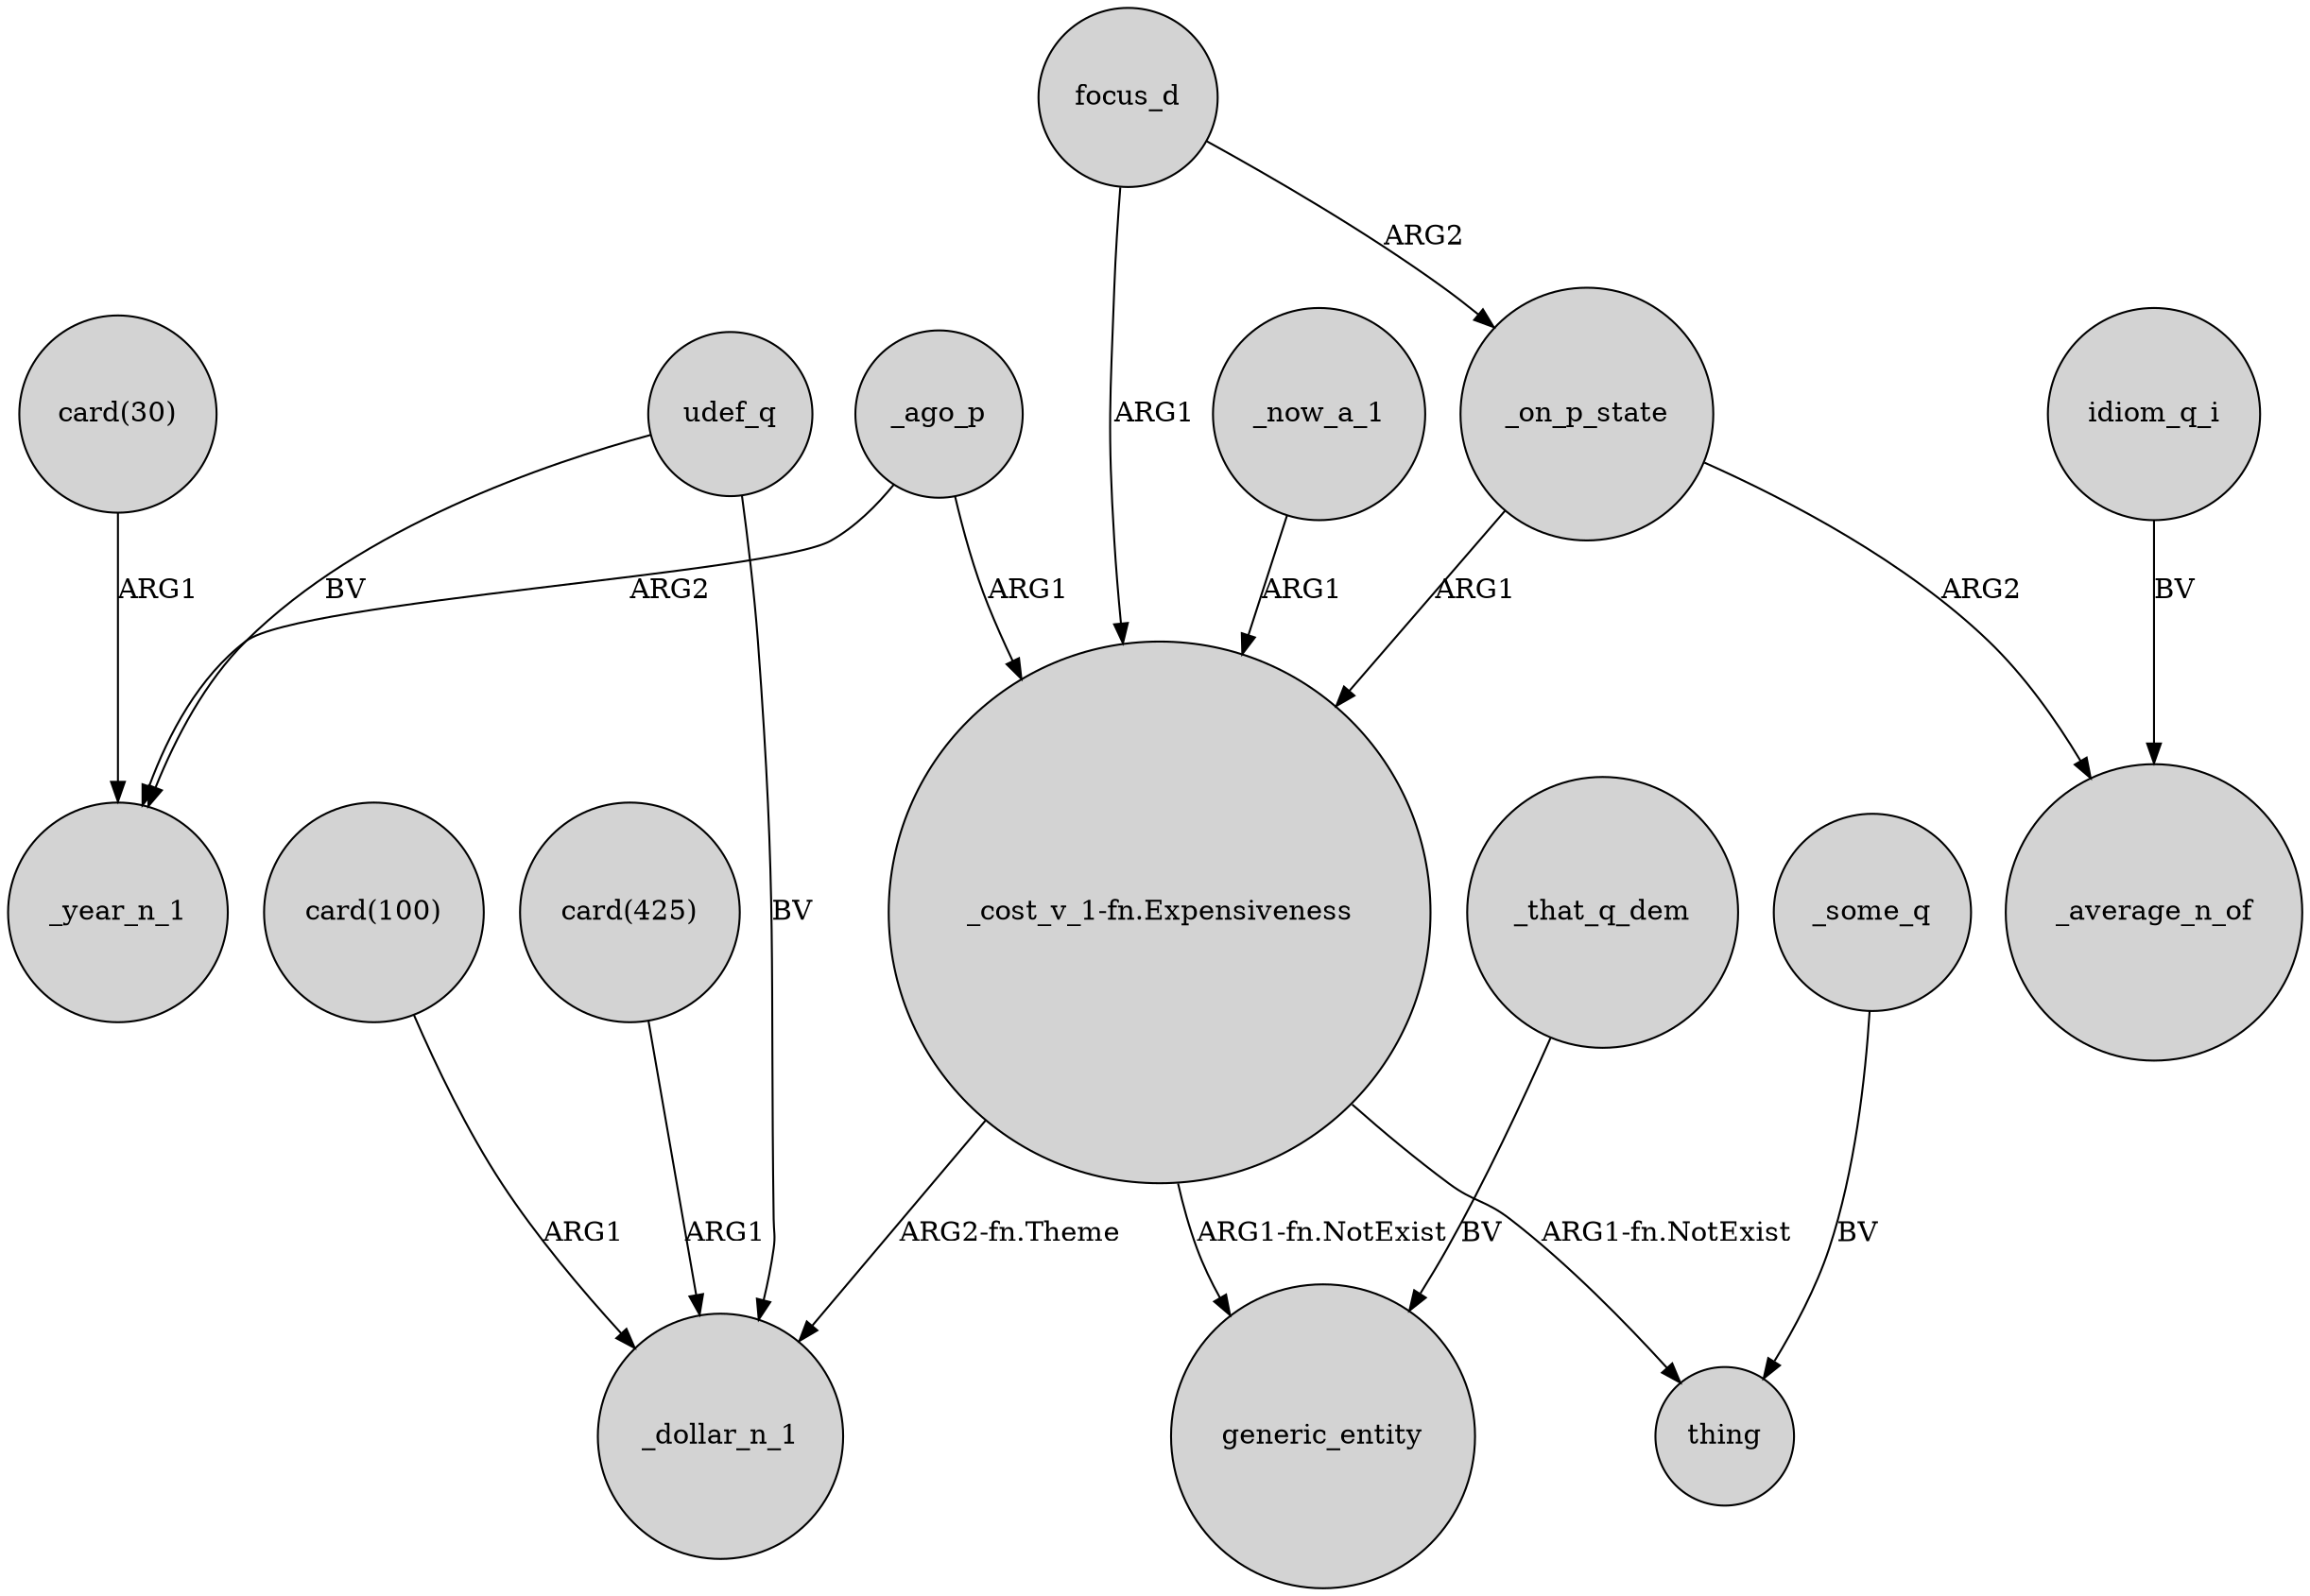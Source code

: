 digraph {
	node [shape=circle style=filled]
	_ago_p -> _year_n_1 [label=ARG2]
	_on_p_state -> "_cost_v_1-fn.Expensiveness" [label=ARG1]
	udef_q -> _year_n_1 [label=BV]
	"_cost_v_1-fn.Expensiveness" -> thing [label="ARG1-fn.NotExist"]
	focus_d -> "_cost_v_1-fn.Expensiveness" [label=ARG1]
	_now_a_1 -> "_cost_v_1-fn.Expensiveness" [label=ARG1]
	"card(100)" -> _dollar_n_1 [label=ARG1]
	_ago_p -> "_cost_v_1-fn.Expensiveness" [label=ARG1]
	"card(425)" -> _dollar_n_1 [label=ARG1]
	idiom_q_i -> _average_n_of [label=BV]
	"card(30)" -> _year_n_1 [label=ARG1]
	_some_q -> thing [label=BV]
	_that_q_dem -> generic_entity [label=BV]
	focus_d -> _on_p_state [label=ARG2]
	"_cost_v_1-fn.Expensiveness" -> generic_entity [label="ARG1-fn.NotExist"]
	_on_p_state -> _average_n_of [label=ARG2]
	"_cost_v_1-fn.Expensiveness" -> _dollar_n_1 [label="ARG2-fn.Theme"]
	udef_q -> _dollar_n_1 [label=BV]
}
